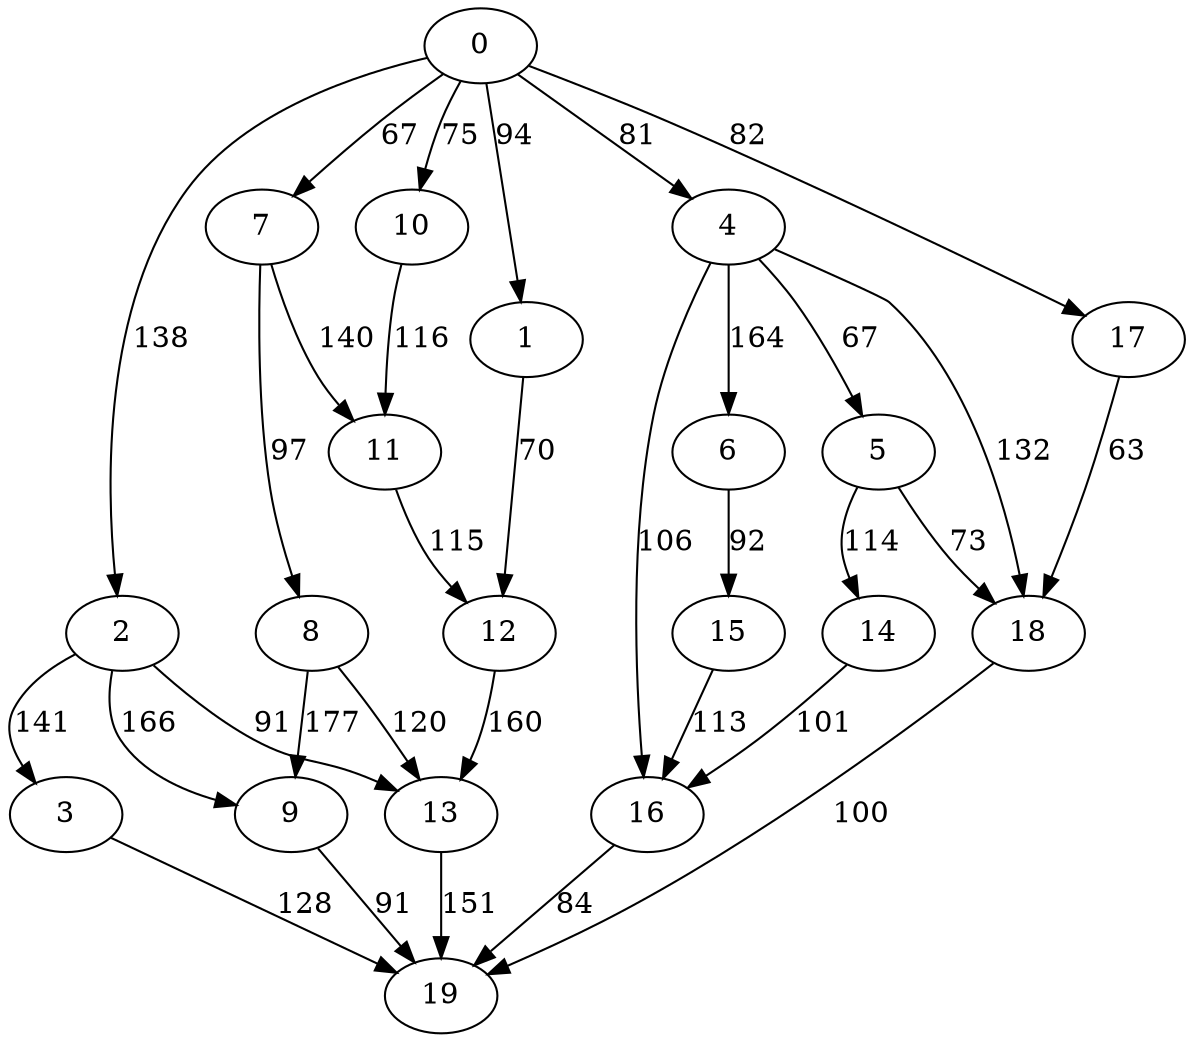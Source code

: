 digraph t20p6r7_13 {
0 -> 1 [ label = 94 ];
0 -> 2 [ label = 138 ];
0 -> 4 [ label = 81 ];
0 -> 7 [ label = 67 ];
0 -> 10 [ label = 75 ];
0 -> 17 [ label = 82 ];
1 -> 12 [ label = 70 ];
2 -> 3 [ label = 141 ];
2 -> 9 [ label = 166 ];
2 -> 13 [ label = 91 ];
3 -> 19 [ label = 128 ];
4 -> 5 [ label = 67 ];
4 -> 6 [ label = 164 ];
4 -> 16 [ label = 106 ];
4 -> 18 [ label = 132 ];
5 -> 14 [ label = 114 ];
5 -> 18 [ label = 73 ];
6 -> 15 [ label = 92 ];
7 -> 8 [ label = 97 ];
7 -> 11 [ label = 140 ];
8 -> 9 [ label = 177 ];
8 -> 13 [ label = 120 ];
9 -> 19 [ label = 91 ];
10 -> 11 [ label = 116 ];
11 -> 12 [ label = 115 ];
12 -> 13 [ label = 160 ];
13 -> 19 [ label = 151 ];
14 -> 16 [ label = 101 ];
15 -> 16 [ label = 113 ];
16 -> 19 [ label = 84 ];
17 -> 18 [ label = 63 ];
18 -> 19 [ label = 100 ];
 }

